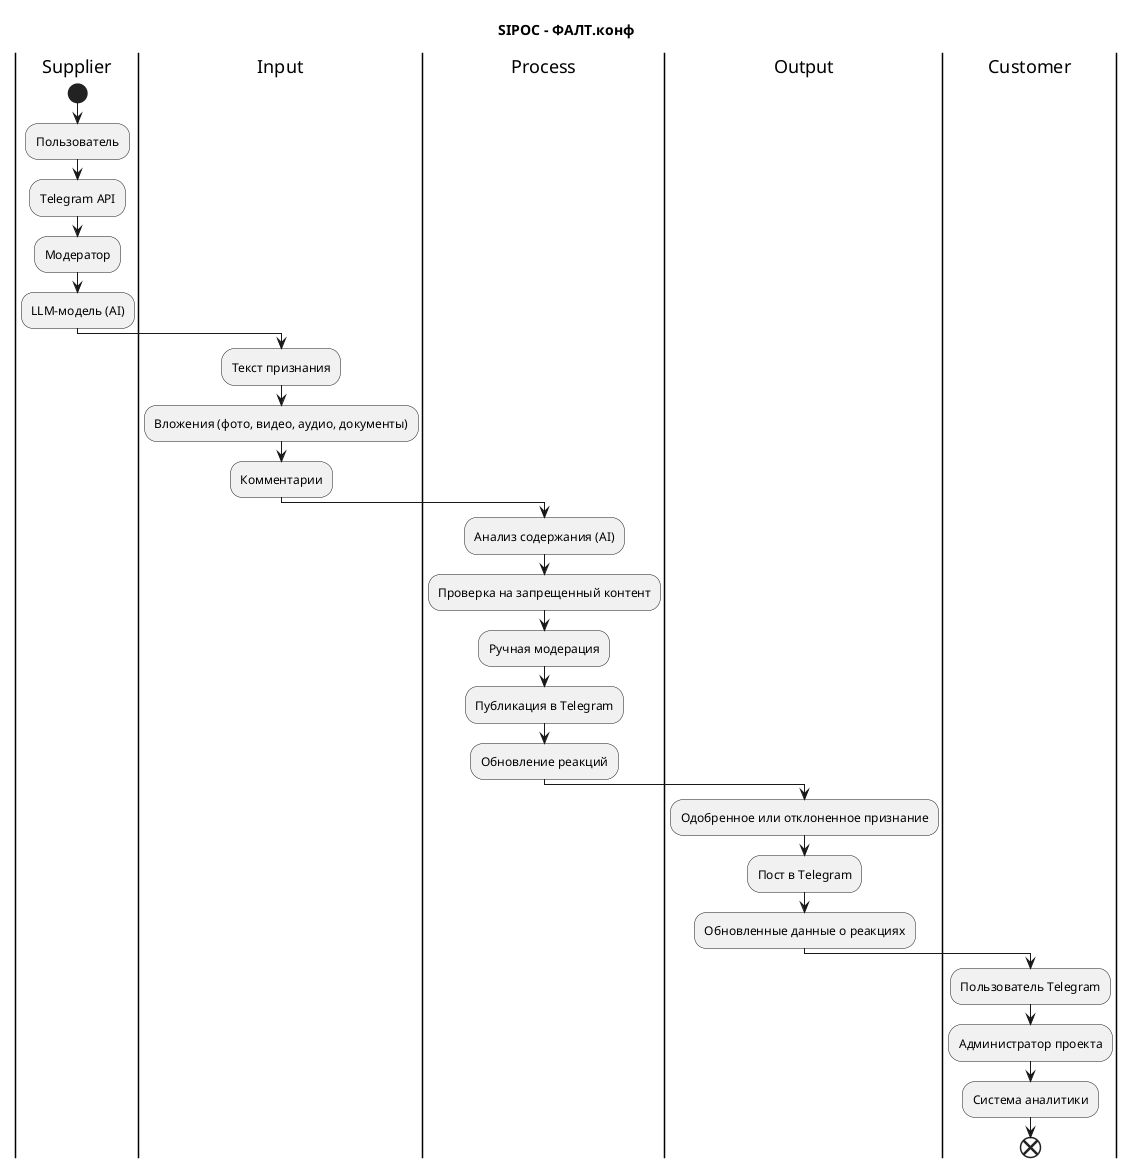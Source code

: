 @startuml

title SIPOC - ФАЛТ.конф

|Supplier|
start
:Пользователь;
:Telegram API;
:Модератор;
:LLM-модель (AI);

|Input|
:Текст признания;
:Вложения (фото, видео, аудио, документы);
:Комментарии;

|Process|
:Анализ содержания (AI);
:Проверка на запрещенный контент;
:Ручная модерация;
:Публикация в Telegram;
:Обновление реакций;

|Output|
:Одобренное или отклоненное признание;
:Пост в Telegram;
:Обновленные данные о реакциях;

|Customer|
:Пользователь Telegram;
:Администратор проекта;
:Система аналитики;

end

@enduml

' ------------------------------------------------------

@startuml

title SIPOC - Авторизация пользователя в ФАЛТ.конф

|Supplier|
start
:Пользователь;
:Telegram API;
:База данных пользователей;

|Input|
:Запрос на авторизацию;
:Telegram ID;
:Код подтверждения (если требуется);

|Process|
:Проверка существования пользователя;
:Создание учетной записи (если новый пользователь);
:Генерация и отправка кода подтверждения (если требуется);
:Подтверждение Telegram ID;
:Выдача токена или разрешения на доступ;

|Output|
:Успешная авторизация;
:Ошибка авторизации (если не прошел проверку);
:Выданный токен или сеансовый ключ;

|Customer|
:Пользователь Telegram;
:Система управления доступом;
:Администратор проекта;

end

@enduml

' ------------------------------------------------------

@startuml

title SIPOC - Обработка обратной связи в ФАЛТ.конф

|Supplier|
start
:Пользователь;
:Модератор;
:Telegram API;

|Input|
:Жалоба на контент;
:Отзыв о платформе;
:Запрос на улучшение функционала;

|Process|
:Получение обратной связи;
:Анализ содержания обращения (AI/LLM);
:Определение категории (жалоба, предложение, баг-репорт);
:Передача модератору или разработчикам;
:Рассмотрение и принятие решения;

|Output|
:Удаление или исправление контента (если жалоба обоснована);
:Ответ пользователю (если требуется);
:Запись в систему задач (для разработчиков);

|Customer|
:Пользователь Telegram;
:Администратор проекта;
:Разработчики;

end

@enduml